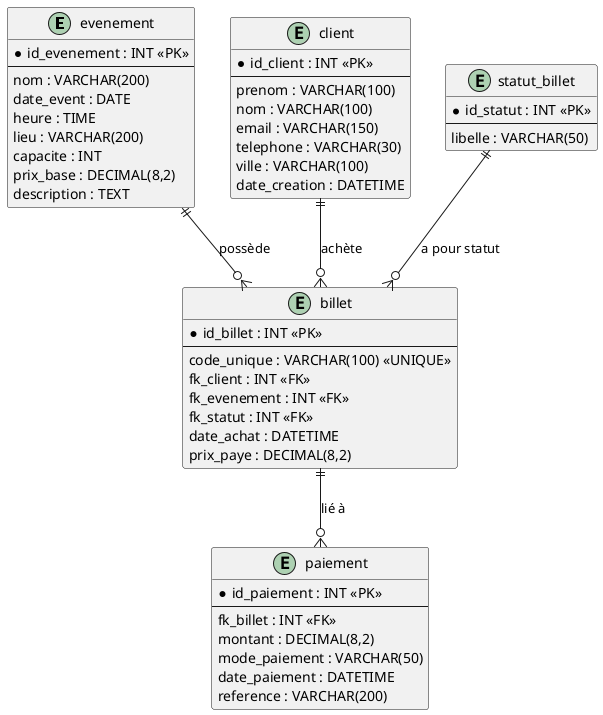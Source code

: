 @startuml
' BDD Billetterie - modèle entité-relation corrigé

entity "evenement" as e {
  * id_evenement : INT <<PK>>
  --
  nom : VARCHAR(200)
  date_event : DATE
  heure : TIME
  lieu : VARCHAR(200)
  capacite : INT
  prix_base : DECIMAL(8,2)
  description : TEXT
}

entity "client" as c {
  * id_client : INT <<PK>>
  --
  prenom : VARCHAR(100)
  nom : VARCHAR(100)
  email : VARCHAR(150)
  telephone : VARCHAR(30)
  ville : VARCHAR(100)
  date_creation : DATETIME
}

entity "statut_billet" as s {
  * id_statut : INT <<PK>>
  --
  libelle : VARCHAR(50)
}

entity "billet" as b {
  * id_billet : INT <<PK>>
  --
  code_unique : VARCHAR(100) <<UNIQUE>>
  fk_client : INT <<FK>>
  fk_evenement : INT <<FK>>
  fk_statut : INT <<FK>>
  date_achat : DATETIME
  prix_paye : DECIMAL(8,2)
}

entity "paiement" as p {
  * id_paiement : INT <<PK>>
  --
  fk_billet : INT <<FK>>
  montant : DECIMAL(8,2)
  mode_paiement : VARCHAR(50)
  date_paiement : DATETIME
  reference : VARCHAR(200)
}

' Relations
e ||--o{ b : "possède"
c ||--o{ b : "achète"
s ||--o{ b : "a pour statut"
b ||--o{ p : "lié à"

@enduml
